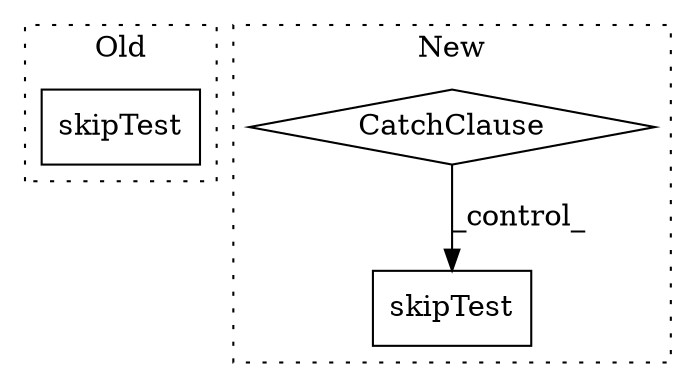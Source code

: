 digraph G {
subgraph cluster0 {
1 [label="skipTest" a="32" s="2335,2347" l="9,1" shape="box"];
label = "Old";
style="dotted";
}
subgraph cluster1 {
2 [label="skipTest" a="32" s="2324,2343" l="9,1" shape="box"];
3 [label="CatchClause" a="12" s="2268,2309" l="11,2" shape="diamond"];
label = "New";
style="dotted";
}
3 -> 2 [label="_control_"];
}